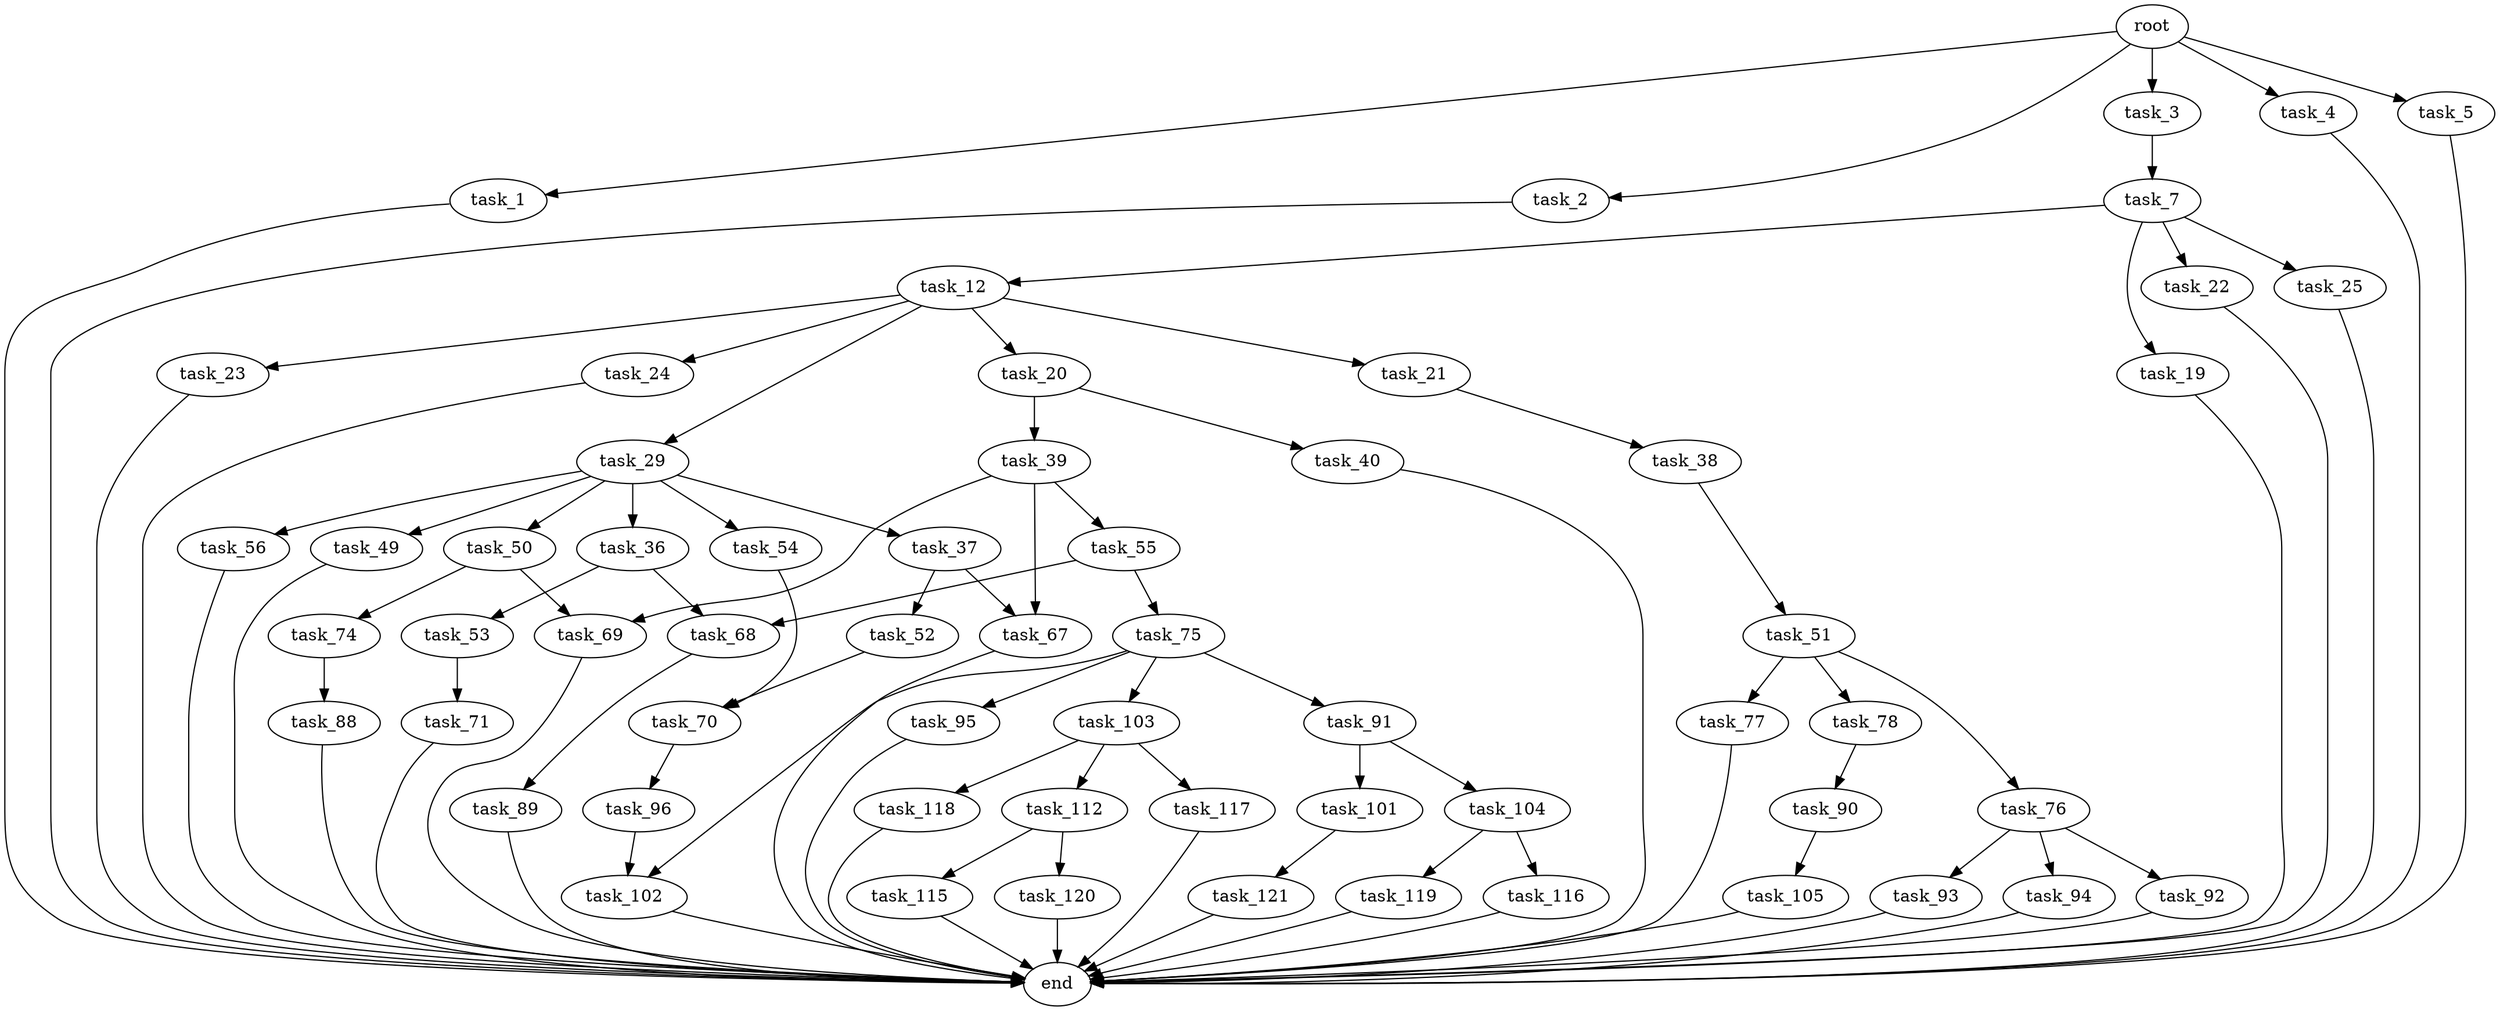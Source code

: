 digraph G {
  root [size="0.000000"];
  task_1 [size="12327186285.000000"];
  task_2 [size="368293445632.000000"];
  task_3 [size="329836108800.000000"];
  task_4 [size="1709481565.000000"];
  task_5 [size="1057844230299.000000"];
  task_7 [size="33608402290.000000"];
  task_12 [size="28991029248.000000"];
  task_19 [size="231928233984.000000"];
  task_20 [size="6472458554.000000"];
  task_21 [size="88228031393.000000"];
  task_22 [size="1103806471457.000000"];
  task_23 [size="1073741824000.000000"];
  task_24 [size="32275908521.000000"];
  task_25 [size="472952996263.000000"];
  task_29 [size="12167631852.000000"];
  task_36 [size="231928233984.000000"];
  task_37 [size="104384859929.000000"];
  task_38 [size="185703373840.000000"];
  task_39 [size="231928233984.000000"];
  task_40 [size="5010805560.000000"];
  task_49 [size="8589934592.000000"];
  task_50 [size="16859005242.000000"];
  task_51 [size="1246971073302.000000"];
  task_52 [size="833818729682.000000"];
  task_53 [size="50696874272.000000"];
  task_54 [size="68719476736.000000"];
  task_55 [size="38999603007.000000"];
  task_56 [size="549755813888.000000"];
  task_67 [size="24964611904.000000"];
  task_68 [size="231928233984.000000"];
  task_69 [size="9455644275.000000"];
  task_70 [size="16276942223.000000"];
  task_71 [size="6831331171.000000"];
  task_74 [size="28467847167.000000"];
  task_75 [size="15062167616.000000"];
  task_76 [size="1073741824000.000000"];
  task_77 [size="368293445632.000000"];
  task_78 [size="17929568346.000000"];
  task_88 [size="28542353195.000000"];
  task_89 [size="4733113320.000000"];
  task_90 [size="35130867580.000000"];
  task_91 [size="411026275781.000000"];
  task_92 [size="549755813888.000000"];
  task_93 [size="186905807482.000000"];
  task_94 [size="134083397779.000000"];
  task_95 [size="101617744631.000000"];
  task_96 [size="192180079684.000000"];
  task_101 [size="107030087322.000000"];
  task_102 [size="14449201694.000000"];
  task_103 [size="68719476736.000000"];
  task_104 [size="5753149797.000000"];
  task_105 [size="134217728000.000000"];
  task_112 [size="15819758073.000000"];
  task_115 [size="2578973301.000000"];
  task_116 [size="28991029248.000000"];
  task_117 [size="926856664535.000000"];
  task_118 [size="40705966392.000000"];
  task_119 [size="18886363352.000000"];
  task_120 [size="68719476736.000000"];
  task_121 [size="3345484151.000000"];
  end [size="0.000000"];

  root -> task_1 [size="1.000000"];
  root -> task_2 [size="1.000000"];
  root -> task_3 [size="1.000000"];
  root -> task_4 [size="1.000000"];
  root -> task_5 [size="1.000000"];
  task_1 -> end [size="1.000000"];
  task_2 -> end [size="1.000000"];
  task_3 -> task_7 [size="679477248.000000"];
  task_4 -> end [size="1.000000"];
  task_5 -> end [size="1.000000"];
  task_7 -> task_12 [size="33554432.000000"];
  task_7 -> task_19 [size="33554432.000000"];
  task_7 -> task_22 [size="33554432.000000"];
  task_7 -> task_25 [size="33554432.000000"];
  task_12 -> task_20 [size="75497472.000000"];
  task_12 -> task_21 [size="75497472.000000"];
  task_12 -> task_23 [size="75497472.000000"];
  task_12 -> task_24 [size="75497472.000000"];
  task_12 -> task_29 [size="75497472.000000"];
  task_19 -> end [size="1.000000"];
  task_20 -> task_39 [size="33554432.000000"];
  task_20 -> task_40 [size="33554432.000000"];
  task_21 -> task_38 [size="209715200.000000"];
  task_22 -> end [size="1.000000"];
  task_23 -> end [size="1.000000"];
  task_24 -> end [size="1.000000"];
  task_25 -> end [size="1.000000"];
  task_29 -> task_36 [size="209715200.000000"];
  task_29 -> task_37 [size="209715200.000000"];
  task_29 -> task_49 [size="209715200.000000"];
  task_29 -> task_50 [size="209715200.000000"];
  task_29 -> task_54 [size="209715200.000000"];
  task_29 -> task_56 [size="209715200.000000"];
  task_36 -> task_53 [size="301989888.000000"];
  task_36 -> task_68 [size="301989888.000000"];
  task_37 -> task_52 [size="75497472.000000"];
  task_37 -> task_67 [size="75497472.000000"];
  task_38 -> task_51 [size="134217728.000000"];
  task_39 -> task_55 [size="301989888.000000"];
  task_39 -> task_67 [size="301989888.000000"];
  task_39 -> task_69 [size="301989888.000000"];
  task_40 -> end [size="1.000000"];
  task_49 -> end [size="1.000000"];
  task_50 -> task_69 [size="301989888.000000"];
  task_50 -> task_74 [size="301989888.000000"];
  task_51 -> task_76 [size="838860800.000000"];
  task_51 -> task_77 [size="838860800.000000"];
  task_51 -> task_78 [size="838860800.000000"];
  task_52 -> task_70 [size="536870912.000000"];
  task_53 -> task_71 [size="75497472.000000"];
  task_54 -> task_70 [size="134217728.000000"];
  task_55 -> task_68 [size="33554432.000000"];
  task_55 -> task_75 [size="33554432.000000"];
  task_56 -> end [size="1.000000"];
  task_67 -> end [size="1.000000"];
  task_68 -> task_89 [size="301989888.000000"];
  task_69 -> end [size="1.000000"];
  task_70 -> task_96 [size="679477248.000000"];
  task_71 -> end [size="1.000000"];
  task_74 -> task_88 [size="134217728.000000"];
  task_75 -> task_91 [size="33554432.000000"];
  task_75 -> task_95 [size="33554432.000000"];
  task_75 -> task_102 [size="33554432.000000"];
  task_75 -> task_103 [size="33554432.000000"];
  task_76 -> task_92 [size="838860800.000000"];
  task_76 -> task_93 [size="838860800.000000"];
  task_76 -> task_94 [size="838860800.000000"];
  task_77 -> end [size="1.000000"];
  task_78 -> task_90 [size="75497472.000000"];
  task_88 -> end [size="1.000000"];
  task_89 -> end [size="1.000000"];
  task_90 -> task_105 [size="75497472.000000"];
  task_91 -> task_101 [size="411041792.000000"];
  task_91 -> task_104 [size="411041792.000000"];
  task_92 -> end [size="1.000000"];
  task_93 -> end [size="1.000000"];
  task_94 -> end [size="1.000000"];
  task_95 -> end [size="1.000000"];
  task_96 -> task_102 [size="134217728.000000"];
  task_101 -> task_121 [size="134217728.000000"];
  task_102 -> end [size="1.000000"];
  task_103 -> task_112 [size="134217728.000000"];
  task_103 -> task_117 [size="134217728.000000"];
  task_103 -> task_118 [size="134217728.000000"];
  task_104 -> task_116 [size="536870912.000000"];
  task_104 -> task_119 [size="536870912.000000"];
  task_105 -> end [size="1.000000"];
  task_112 -> task_115 [size="411041792.000000"];
  task_112 -> task_120 [size="411041792.000000"];
  task_115 -> end [size="1.000000"];
  task_116 -> end [size="1.000000"];
  task_117 -> end [size="1.000000"];
  task_118 -> end [size="1.000000"];
  task_119 -> end [size="1.000000"];
  task_120 -> end [size="1.000000"];
  task_121 -> end [size="1.000000"];
}
